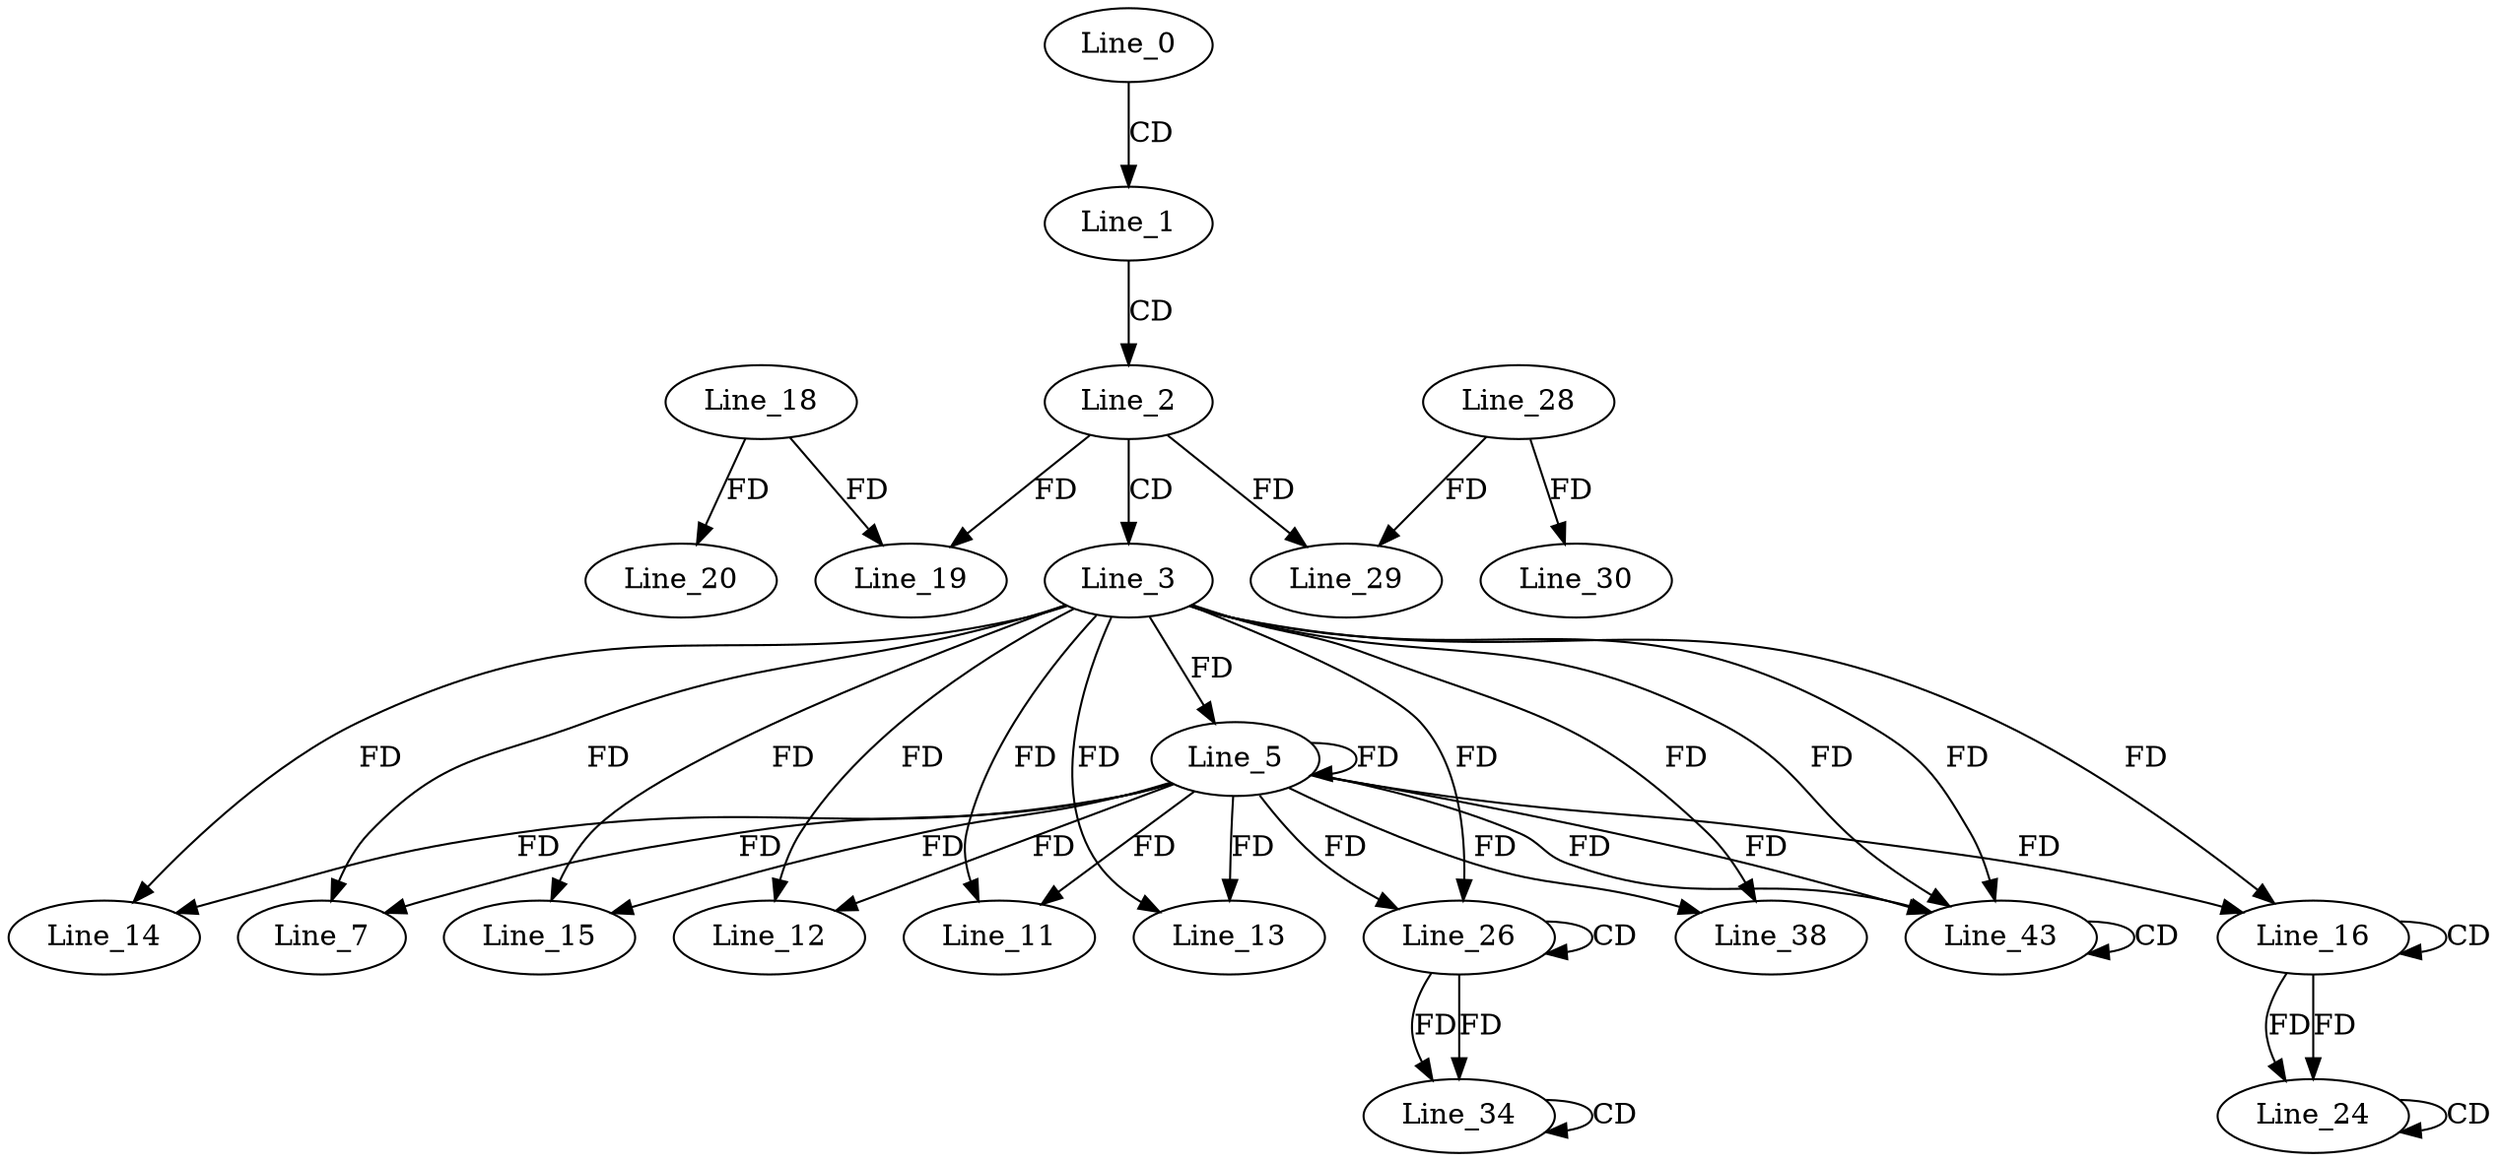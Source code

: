 digraph G {
  Line_0;
  Line_1;
  Line_2;
  Line_3;
  Line_5;
  Line_7;
  Line_11;
  Line_12;
  Line_13;
  Line_14;
  Line_15;
  Line_16;
  Line_16;
  Line_19;
  Line_18;
  Line_20;
  Line_24;
  Line_24;
  Line_26;
  Line_26;
  Line_28;
  Line_29;
  Line_30;
  Line_34;
  Line_34;
  Line_38;
  Line_43;
  Line_43;
  Line_0 -> Line_1 [ label="CD" ];
  Line_1 -> Line_2 [ label="CD" ];
  Line_2 -> Line_3 [ label="CD" ];
  Line_3 -> Line_5 [ label="FD" ];
  Line_5 -> Line_5 [ label="FD" ];
  Line_3 -> Line_7 [ label="FD" ];
  Line_5 -> Line_7 [ label="FD" ];
  Line_3 -> Line_11 [ label="FD" ];
  Line_5 -> Line_11 [ label="FD" ];
  Line_3 -> Line_12 [ label="FD" ];
  Line_5 -> Line_12 [ label="FD" ];
  Line_3 -> Line_13 [ label="FD" ];
  Line_5 -> Line_13 [ label="FD" ];
  Line_3 -> Line_14 [ label="FD" ];
  Line_5 -> Line_14 [ label="FD" ];
  Line_3 -> Line_15 [ label="FD" ];
  Line_5 -> Line_15 [ label="FD" ];
  Line_16 -> Line_16 [ label="CD" ];
  Line_3 -> Line_16 [ label="FD" ];
  Line_5 -> Line_16 [ label="FD" ];
  Line_2 -> Line_19 [ label="FD" ];
  Line_18 -> Line_19 [ label="FD" ];
  Line_18 -> Line_20 [ label="FD" ];
  Line_16 -> Line_24 [ label="FD" ];
  Line_24 -> Line_24 [ label="CD" ];
  Line_16 -> Line_24 [ label="FD" ];
  Line_26 -> Line_26 [ label="CD" ];
  Line_3 -> Line_26 [ label="FD" ];
  Line_5 -> Line_26 [ label="FD" ];
  Line_28 -> Line_29 [ label="FD" ];
  Line_2 -> Line_29 [ label="FD" ];
  Line_28 -> Line_30 [ label="FD" ];
  Line_26 -> Line_34 [ label="FD" ];
  Line_34 -> Line_34 [ label="CD" ];
  Line_26 -> Line_34 [ label="FD" ];
  Line_3 -> Line_38 [ label="FD" ];
  Line_5 -> Line_38 [ label="FD" ];
  Line_3 -> Line_43 [ label="FD" ];
  Line_5 -> Line_43 [ label="FD" ];
  Line_43 -> Line_43 [ label="CD" ];
  Line_3 -> Line_43 [ label="FD" ];
  Line_5 -> Line_43 [ label="FD" ];
}
